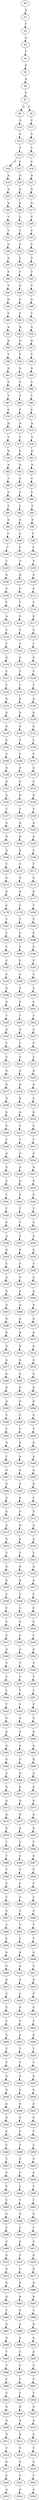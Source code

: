 strict digraph  {
	S0 -> S1 [ label = A ];
	S1 -> S2 [ label = T ];
	S2 -> S3 [ label = G ];
	S3 -> S4 [ label = T ];
	S4 -> S5 [ label = G ];
	S5 -> S6 [ label = G ];
	S6 -> S7 [ label = C ];
	S7 -> S8 [ label = A ];
	S7 -> S9 [ label = C ];
	S8 -> S10 [ label = C ];
	S9 -> S11 [ label = C ];
	S10 -> S12 [ label = C ];
	S11 -> S13 [ label = C ];
	S12 -> S14 [ label = T ];
	S13 -> S15 [ label = T ];
	S14 -> S16 [ label = T ];
	S14 -> S17 [ label = C ];
	S15 -> S18 [ label = C ];
	S16 -> S19 [ label = A ];
	S17 -> S20 [ label = A ];
	S18 -> S21 [ label = A ];
	S19 -> S22 [ label = A ];
	S20 -> S23 [ label = A ];
	S21 -> S24 [ label = G ];
	S22 -> S25 [ label = A ];
	S23 -> S26 [ label = A ];
	S24 -> S27 [ label = G ];
	S25 -> S28 [ label = C ];
	S26 -> S29 [ label = C ];
	S27 -> S30 [ label = C ];
	S28 -> S31 [ label = T ];
	S29 -> S32 [ label = T ];
	S30 -> S33 [ label = T ];
	S31 -> S34 [ label = C ];
	S32 -> S35 [ label = C ];
	S33 -> S36 [ label = C ];
	S34 -> S37 [ label = G ];
	S35 -> S38 [ label = T ];
	S36 -> S39 [ label = T ];
	S37 -> S40 [ label = T ];
	S38 -> S41 [ label = T ];
	S39 -> S42 [ label = T ];
	S40 -> S43 [ label = T ];
	S41 -> S44 [ label = G ];
	S42 -> S45 [ label = T ];
	S43 -> S46 [ label = G ];
	S44 -> S47 [ label = G ];
	S45 -> S48 [ label = G ];
	S46 -> S49 [ label = C ];
	S47 -> S50 [ label = C ];
	S48 -> S51 [ label = C ];
	S49 -> S52 [ label = A ];
	S50 -> S53 [ label = A ];
	S51 -> S54 [ label = A ];
	S52 -> S55 [ label = G ];
	S53 -> S56 [ label = G ];
	S54 -> S57 [ label = G ];
	S55 -> S58 [ label = T ];
	S56 -> S59 [ label = T ];
	S57 -> S60 [ label = T ];
	S58 -> S61 [ label = G ];
	S59 -> S62 [ label = G ];
	S60 -> S63 [ label = G ];
	S61 -> S64 [ label = C ];
	S62 -> S65 [ label = C ];
	S63 -> S66 [ label = C ];
	S64 -> S67 [ label = T ];
	S65 -> S68 [ label = T ];
	S66 -> S69 [ label = T ];
	S67 -> S70 [ label = C ];
	S68 -> S71 [ label = T ];
	S69 -> S72 [ label = C ];
	S70 -> S73 [ label = G ];
	S71 -> S74 [ label = A ];
	S72 -> S75 [ label = A ];
	S73 -> S76 [ label = T ];
	S74 -> S77 [ label = T ];
	S75 -> S78 [ label = T ];
	S76 -> S79 [ label = G ];
	S77 -> S80 [ label = G ];
	S78 -> S81 [ label = G ];
	S79 -> S82 [ label = A ];
	S80 -> S83 [ label = A ];
	S81 -> S84 [ label = A ];
	S82 -> S85 [ label = T ];
	S83 -> S86 [ label = C ];
	S84 -> S87 [ label = C ];
	S85 -> S88 [ label = C ];
	S86 -> S89 [ label = C ];
	S87 -> S90 [ label = C ];
	S88 -> S91 [ label = T ];
	S89 -> S92 [ label = T ];
	S90 -> S93 [ label = T ];
	S91 -> S94 [ label = G ];
	S92 -> S95 [ label = G ];
	S93 -> S96 [ label = G ];
	S94 -> S97 [ label = C ];
	S95 -> S98 [ label = C ];
	S96 -> S99 [ label = C ];
	S97 -> S100 [ label = C ];
	S98 -> S101 [ label = C ];
	S99 -> S102 [ label = C ];
	S100 -> S103 [ label = T ];
	S101 -> S104 [ label = T ];
	S102 -> S105 [ label = T ];
	S103 -> S106 [ label = G ];
	S104 -> S107 [ label = G ];
	S105 -> S108 [ label = C ];
	S106 -> S109 [ label = T ];
	S107 -> S110 [ label = C ];
	S108 -> S111 [ label = C ];
	S109 -> S112 [ label = T ];
	S110 -> S113 [ label = T ];
	S111 -> S114 [ label = T ];
	S112 -> S115 [ label = A ];
	S113 -> S116 [ label = G ];
	S114 -> S117 [ label = G ];
	S115 -> S118 [ label = C ];
	S116 -> S119 [ label = C ];
	S117 -> S120 [ label = C ];
	S118 -> S121 [ label = T ];
	S119 -> S122 [ label = T ];
	S120 -> S123 [ label = T ];
	S121 -> S124 [ label = G ];
	S122 -> S125 [ label = G ];
	S123 -> S126 [ label = G ];
	S124 -> S127 [ label = T ];
	S125 -> S128 [ label = T ];
	S126 -> S129 [ label = T ];
	S127 -> S130 [ label = T ];
	S128 -> S131 [ label = T ];
	S129 -> S132 [ label = T ];
	S130 -> S133 [ label = G ];
	S131 -> S134 [ label = G ];
	S132 -> S135 [ label = A ];
	S133 -> S136 [ label = G ];
	S134 -> S137 [ label = G ];
	S135 -> S138 [ label = G ];
	S136 -> S139 [ label = G ];
	S137 -> S140 [ label = G ];
	S138 -> S141 [ label = G ];
	S139 -> S142 [ label = C ];
	S140 -> S143 [ label = C ];
	S141 -> S144 [ label = C ];
	S142 -> S145 [ label = C ];
	S143 -> S146 [ label = C ];
	S144 -> S147 [ label = C ];
	S145 -> S148 [ label = A ];
	S146 -> S149 [ label = A ];
	S147 -> S150 [ label = A ];
	S148 -> S151 [ label = G ];
	S149 -> S152 [ label = G ];
	S150 -> S153 [ label = G ];
	S151 -> S154 [ label = A ];
	S152 -> S155 [ label = G ];
	S153 -> S156 [ label = G ];
	S154 -> S157 [ label = T ];
	S155 -> S158 [ label = T ];
	S156 -> S159 [ label = T ];
	S157 -> S160 [ label = A ];
	S158 -> S161 [ label = A ];
	S159 -> S162 [ label = A ];
	S160 -> S163 [ label = G ];
	S161 -> S164 [ label = G ];
	S162 -> S165 [ label = G ];
	S163 -> S166 [ label = A ];
	S164 -> S167 [ label = A ];
	S165 -> S168 [ label = A ];
	S166 -> S169 [ label = T ];
	S167 -> S170 [ label = T ];
	S168 -> S171 [ label = T ];
	S169 -> S172 [ label = G ];
	S170 -> S173 [ label = G ];
	S171 -> S174 [ label = G ];
	S172 -> S175 [ label = G ];
	S173 -> S176 [ label = G ];
	S174 -> S177 [ label = G ];
	S175 -> S178 [ label = C ];
	S176 -> S179 [ label = C ];
	S177 -> S180 [ label = T ];
	S178 -> S181 [ label = T ];
	S179 -> S182 [ label = T ];
	S180 -> S183 [ label = T ];
	S181 -> S184 [ label = C ];
	S182 -> S185 [ label = C ];
	S183 -> S186 [ label = C ];
	S184 -> S187 [ label = C ];
	S185 -> S188 [ label = A ];
	S186 -> S189 [ label = C ];
	S187 -> S190 [ label = C ];
	S188 -> S191 [ label = C ];
	S189 -> S192 [ label = C ];
	S190 -> S193 [ label = C ];
	S191 -> S194 [ label = C ];
	S192 -> S195 [ label = C ];
	S193 -> S196 [ label = A ];
	S194 -> S197 [ label = A ];
	S195 -> S198 [ label = A ];
	S196 -> S199 [ label = A ];
	S197 -> S200 [ label = G ];
	S198 -> S201 [ label = G ];
	S199 -> S202 [ label = T ];
	S200 -> S203 [ label = T ];
	S201 -> S204 [ label = T ];
	S202 -> S205 [ label = A ];
	S203 -> S206 [ label = A ];
	S204 -> S207 [ label = A ];
	S205 -> S208 [ label = T ];
	S206 -> S209 [ label = T ];
	S207 -> S210 [ label = C ];
	S208 -> S211 [ label = C ];
	S209 -> S212 [ label = C ];
	S210 -> S213 [ label = C ];
	S211 -> S214 [ label = G ];
	S212 -> S215 [ label = A ];
	S213 -> S216 [ label = A ];
	S214 -> S217 [ label = G ];
	S215 -> S218 [ label = G ];
	S216 -> S219 [ label = G ];
	S217 -> S220 [ label = A ];
	S218 -> S221 [ label = A ];
	S219 -> S222 [ label = A ];
	S220 -> S223 [ label = A ];
	S221 -> S224 [ label = A ];
	S222 -> S225 [ label = A ];
	S223 -> S226 [ label = C ];
	S224 -> S227 [ label = C ];
	S225 -> S228 [ label = C ];
	S226 -> S229 [ label = T ];
	S227 -> S230 [ label = T ];
	S228 -> S231 [ label = T ];
	S229 -> S232 [ label = G ];
	S230 -> S233 [ label = G ];
	S231 -> S234 [ label = G ];
	S232 -> S235 [ label = A ];
	S233 -> S236 [ label = A ];
	S234 -> S237 [ label = A ];
	S235 -> S238 [ label = G ];
	S236 -> S239 [ label = G ];
	S237 -> S240 [ label = G ];
	S238 -> S241 [ label = T ];
	S239 -> S242 [ label = C ];
	S240 -> S243 [ label = C ];
	S241 -> S244 [ label = T ];
	S242 -> S245 [ label = T ];
	S243 -> S246 [ label = T ];
	S244 -> S247 [ label = C ];
	S245 -> S248 [ label = C ];
	S246 -> S249 [ label = C ];
	S247 -> S250 [ label = A ];
	S248 -> S251 [ label = A ];
	S249 -> S252 [ label = A ];
	S250 -> S253 [ label = G ];
	S251 -> S254 [ label = G ];
	S252 -> S255 [ label = G ];
	S253 -> S256 [ label = C ];
	S254 -> S257 [ label = T ];
	S255 -> S258 [ label = C ];
	S256 -> S259 [ label = A ];
	S257 -> S260 [ label = A ];
	S258 -> S261 [ label = A ];
	S259 -> S262 [ label = A ];
	S260 -> S263 [ label = A ];
	S261 -> S264 [ label = A ];
	S262 -> S265 [ label = A ];
	S263 -> S266 [ label = A ];
	S264 -> S267 [ label = A ];
	S265 -> S268 [ label = G ];
	S266 -> S269 [ label = A ];
	S267 -> S270 [ label = G ];
	S268 -> S271 [ label = A ];
	S269 -> S272 [ label = A ];
	S270 -> S273 [ label = A ];
	S271 -> S274 [ label = G ];
	S272 -> S275 [ label = G ];
	S273 -> S276 [ label = G ];
	S274 -> S277 [ label = A ];
	S275 -> S278 [ label = A ];
	S276 -> S279 [ label = A ];
	S277 -> S280 [ label = A ];
	S278 -> S281 [ label = A ];
	S279 -> S282 [ label = A ];
	S280 -> S283 [ label = G ];
	S281 -> S284 [ label = G ];
	S282 -> S285 [ label = G ];
	S283 -> S286 [ label = G ];
	S284 -> S287 [ label = G ];
	S285 -> S288 [ label = G ];
	S286 -> S289 [ label = C ];
	S287 -> S290 [ label = C ];
	S288 -> S291 [ label = C ];
	S289 -> S292 [ label = T ];
	S290 -> S293 [ label = T ];
	S291 -> S294 [ label = T ];
	S292 -> S295 [ label = G ];
	S293 -> S296 [ label = G ];
	S294 -> S297 [ label = G ];
	S295 -> S298 [ label = C ];
	S296 -> S299 [ label = A ];
	S297 -> S300 [ label = A ];
	S298 -> S301 [ label = G ];
	S299 -> S302 [ label = G ];
	S300 -> S303 [ label = G ];
	S301 -> S304 [ label = G ];
	S302 -> S305 [ label = G ];
	S303 -> S306 [ label = G ];
	S304 -> S307 [ label = A ];
	S305 -> S308 [ label = A ];
	S306 -> S309 [ label = C ];
	S307 -> S310 [ label = G ];
	S308 -> S311 [ label = G ];
	S309 -> S312 [ label = G ];
	S310 -> S313 [ label = A ];
	S311 -> S314 [ label = A ];
	S312 -> S315 [ label = A ];
	S313 -> S316 [ label = A ];
	S314 -> S317 [ label = A ];
	S315 -> S318 [ label = A ];
	S316 -> S319 [ label = T ];
	S317 -> S320 [ label = T ];
	S318 -> S321 [ label = T ];
	S319 -> S322 [ label = G ];
	S320 -> S323 [ label = G ];
	S321 -> S324 [ label = G ];
	S322 -> S325 [ label = A ];
	S323 -> S326 [ label = A ];
	S324 -> S327 [ label = A ];
	S325 -> S328 [ label = C ];
	S326 -> S329 [ label = C ];
	S327 -> S330 [ label = C ];
	S328 -> S331 [ label = C ];
	S329 -> S332 [ label = C ];
	S330 -> S333 [ label = C ];
	S331 -> S334 [ label = C ];
	S332 -> S335 [ label = C ];
	S333 -> S336 [ label = C ];
	S334 -> S337 [ label = C ];
	S335 -> S338 [ label = C ];
	S336 -> S339 [ label = C ];
	S337 -> S340 [ label = A ];
	S338 -> S341 [ label = A ];
	S339 -> S342 [ label = A ];
	S340 -> S343 [ label = T ];
	S341 -> S344 [ label = T ];
	S342 -> S345 [ label = T ];
	S343 -> S346 [ label = T ];
	S344 -> S347 [ label = T ];
	S345 -> S348 [ label = T ];
	S346 -> S349 [ label = T ];
	S347 -> S350 [ label = T ];
	S348 -> S351 [ label = T ];
	S349 -> S352 [ label = T ];
	S350 -> S353 [ label = T ];
	S351 -> S354 [ label = T ];
	S352 -> S355 [ label = G ];
	S353 -> S356 [ label = G ];
	S354 -> S357 [ label = G ];
	S355 -> S358 [ label = G ];
	S356 -> S359 [ label = G ];
	S357 -> S360 [ label = G ];
	S358 -> S361 [ label = A ];
	S359 -> S362 [ label = A ];
	S360 -> S363 [ label = A ];
	S361 -> S364 [ label = G ];
	S362 -> S365 [ label = G ];
	S363 -> S366 [ label = G ];
	S364 -> S367 [ label = A ];
	S365 -> S368 [ label = A ];
	S366 -> S369 [ label = A ];
	S367 -> S370 [ label = G ];
	S368 -> S371 [ label = G ];
	S369 -> S372 [ label = G ];
	S370 -> S373 [ label = G ];
	S371 -> S374 [ label = A ];
	S372 -> S375 [ label = G ];
	S373 -> S376 [ label = G ];
	S374 -> S377 [ label = G ];
	S375 -> S378 [ label = A ];
	S376 -> S379 [ label = G ];
	S377 -> S380 [ label = G ];
	S378 -> S381 [ label = G ];
	S379 -> S382 [ label = T ];
	S380 -> S383 [ label = T ];
	S381 -> S384 [ label = T ];
	S382 -> S385 [ label = T ];
	S383 -> S386 [ label = C ];
	S384 -> S387 [ label = G ];
	S385 -> S388 [ label = T ];
	S386 -> S389 [ label = T ];
	S387 -> S390 [ label = T ];
	S388 -> S391 [ label = C ];
	S389 -> S392 [ label = C ];
	S390 -> S393 [ label = C ];
	S391 -> S394 [ label = T ];
	S392 -> S395 [ label = C ];
	S393 -> S396 [ label = C ];
	S394 -> S397 [ label = C ];
	S395 -> S398 [ label = C ];
	S396 -> S399 [ label = C ];
	S397 -> S400 [ label = T ];
	S398 -> S401 [ label = T ];
	S399 -> S402 [ label = T ];
	S400 -> S403 [ label = C ];
	S401 -> S404 [ label = C ];
	S402 -> S405 [ label = T ];
	S403 -> S406 [ label = A ];
	S404 -> S407 [ label = A ];
	S405 -> S408 [ label = A ];
	S406 -> S409 [ label = G ];
	S407 -> S410 [ label = G ];
	S408 -> S411 [ label = G ];
	S409 -> S412 [ label = G ];
	S410 -> S413 [ label = G ];
	S411 -> S414 [ label = G ];
	S412 -> S415 [ label = C ];
	S413 -> S416 [ label = C ];
	S414 -> S417 [ label = C ];
	S415 -> S418 [ label = C ];
	S416 -> S419 [ label = G ];
	S417 -> S420 [ label = C ];
	S418 -> S421 [ label = C ];
	S419 -> S422 [ label = T ];
	S420 -> S423 [ label = T ];
	S421 -> S424 [ label = A ];
	S422 -> S425 [ label = A ];
	S423 -> S426 [ label = A ];
	S424 -> S427 [ label = T ];
	S425 -> S428 [ label = T ];
	S426 -> S429 [ label = T ];
	S427 -> S430 [ label = T ];
	S428 -> S431 [ label = T ];
	S429 -> S432 [ label = T ];
	S430 -> S433 [ label = G ];
	S431 -> S434 [ label = G ];
	S432 -> S435 [ label = G ];
	S433 -> S436 [ label = G ];
	S434 -> S437 [ label = G ];
	S435 -> S438 [ label = G ];
	S436 -> S439 [ label = A ];
	S437 -> S440 [ label = A ];
	S438 -> S441 [ label = A ];
	S439 -> S442 [ label = G ];
	S440 -> S443 [ label = G ];
	S441 -> S444 [ label = G ];
	S442 -> S445 [ label = C ];
	S443 -> S446 [ label = C ];
	S444 -> S447 [ label = C ];
	S445 -> S448 [ label = C ];
	S446 -> S449 [ label = T ];
	S447 -> S450 [ label = C ];
	S448 -> S451 [ label = T ];
	S449 -> S452 [ label = T ];
	S450 -> S453 [ label = T ];
	S451 -> S454 [ label = C ];
	S452 -> S455 [ label = C ];
	S453 -> S456 [ label = C ];
	S454 -> S457 [ label = C ];
	S455 -> S458 [ label = C ];
	S456 -> S459 [ label = C ];
	S457 -> S460 [ label = T ];
	S458 -> S461 [ label = T ];
	S459 -> S462 [ label = T ];
	S460 -> S463 [ label = G ];
	S461 -> S464 [ label = G ];
	S462 -> S465 [ label = G ];
	S463 -> S466 [ label = C ];
	S464 -> S467 [ label = C ];
	S465 -> S468 [ label = T ];
	S466 -> S469 [ label = C ];
	S467 -> S470 [ label = A ];
	S468 -> S471 [ label = C ];
	S469 -> S472 [ label = G ];
	S470 -> S473 [ label = T ];
	S471 -> S474 [ label = G ];
	S472 -> S475 [ label = G ];
	S473 -> S476 [ label = G ];
	S474 -> S477 [ label = G ];
	S475 -> S478 [ label = G ];
	S476 -> S479 [ label = G ];
	S477 -> S480 [ label = G ];
	S478 -> S481 [ label = A ];
	S479 -> S482 [ label = A ];
	S480 -> S483 [ label = A ];
	S481 -> S484 [ label = T ];
	S482 -> S485 [ label = C ];
	S483 -> S486 [ label = T ];
	S484 -> S487 [ label = G ];
	S485 -> S488 [ label = A ];
	S486 -> S489 [ label = G ];
	S487 -> S490 [ label = A ];
	S488 -> S491 [ label = A ];
	S489 -> S492 [ label = A ];
	S490 -> S493 [ label = T ];
	S491 -> S494 [ label = T ];
	S492 -> S495 [ label = A ];
	S493 -> S496 [ label = T ];
	S494 -> S497 [ label = T ];
	S495 -> S498 [ label = T ];
	S496 -> S499 [ label = C ];
	S497 -> S500 [ label = C ];
	S498 -> S501 [ label = C ];
	S499 -> S502 [ label = C ];
	S500 -> S503 [ label = T ];
	S501 -> S504 [ label = T ];
	S502 -> S505 [ label = G ];
	S503 -> S506 [ label = G ];
	S504 -> S507 [ label = G ];
	S505 -> S508 [ label = A ];
	S506 -> S509 [ label = A ];
	S507 -> S510 [ label = A ];
	S508 -> S511 [ label = G ];
	S509 -> S512 [ label = A ];
	S510 -> S513 [ label = A ];
	S511 -> S514 [ label = T ];
	S512 -> S515 [ label = T ];
	S513 -> S516 [ label = T ];
	S514 -> S517 [ label = G ];
	S515 -> S518 [ label = G ];
	S516 -> S519 [ label = G ];
	S517 -> S520 [ label = C ];
	S518 -> S521 [ label = T ];
	S519 -> S522 [ label = T ];
	S520 -> S523 [ label = A ];
	S521 -> S524 [ label = A ];
	S522 -> S525 [ label = A ];
}
